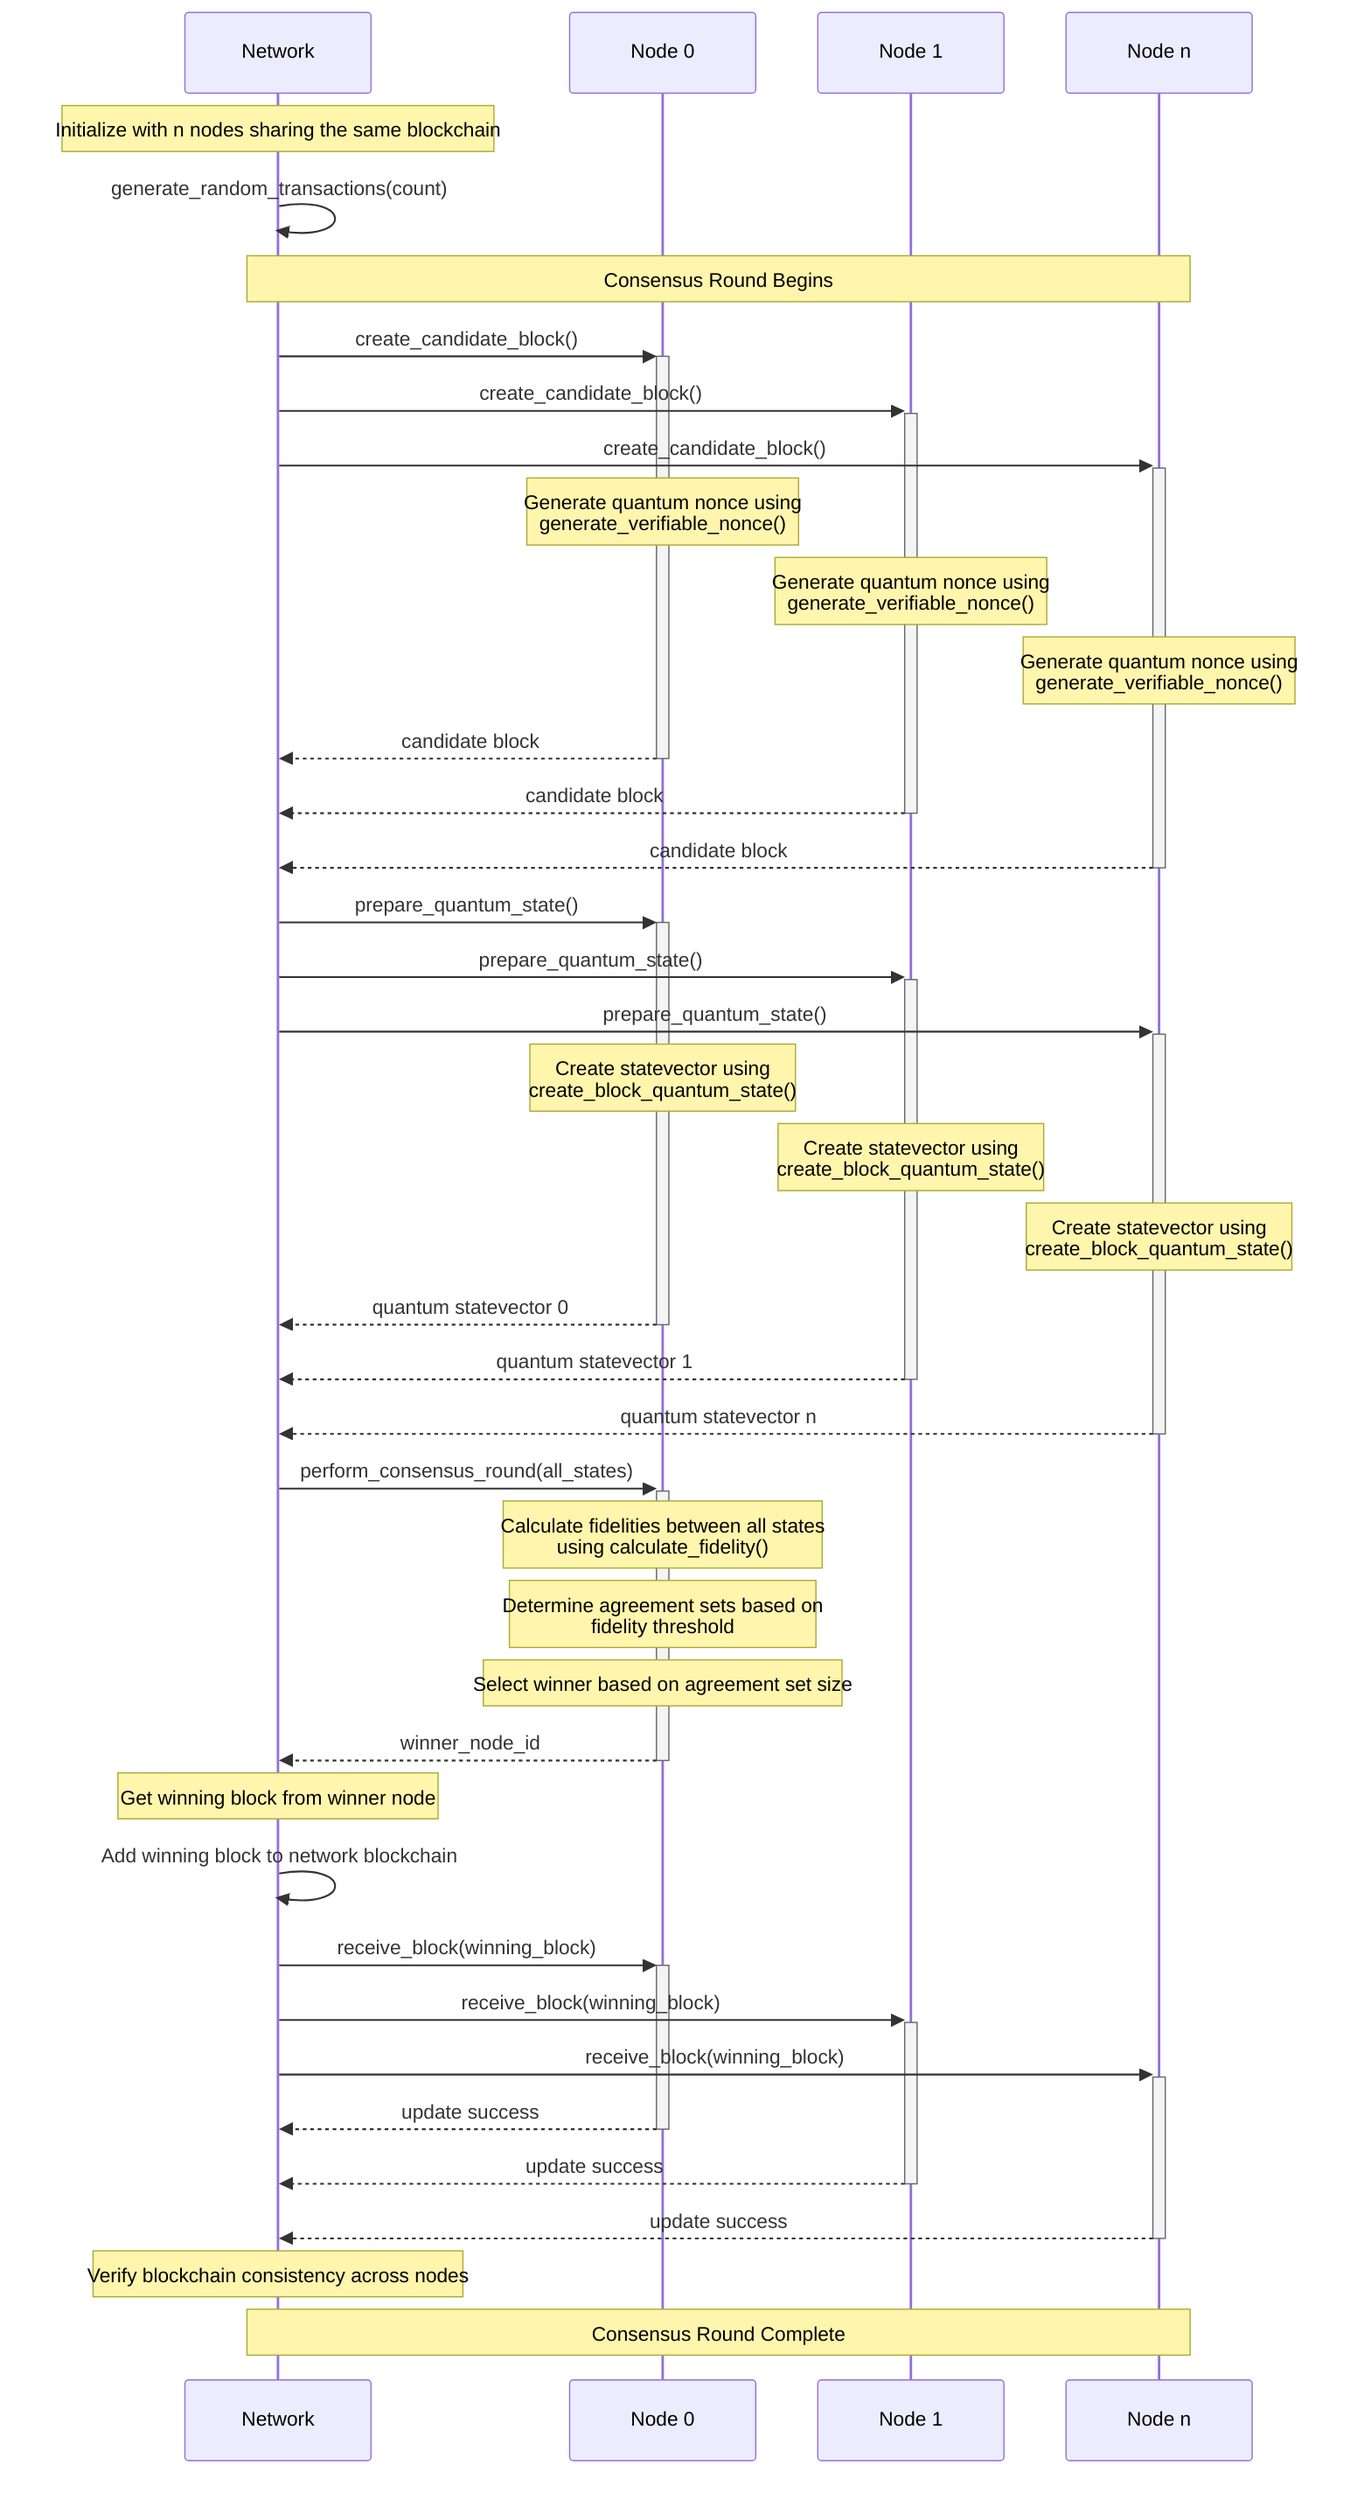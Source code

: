 sequenceDiagram
    participant Network as Network
    participant Node0 as Node 0
    participant Node1 as Node 1
    participant Noden as Node n
    
    Note over Network: Initialize with n nodes sharing the same blockchain
    
    Network->>Network: generate_random_transactions(count)
    
    Note over Network,Noden: Consensus Round Begins
    
    %% Block Creation Phase
    Network->>+Node0: create_candidate_block()
    Network->>+Node1: create_candidate_block()
    Network->>+Noden: create_candidate_block()
    
    Note over Node0: Generate quantum nonce using<br/>generate_verifiable_nonce()
    Note over Node1: Generate quantum nonce using<br/>generate_verifiable_nonce()
    Note over Noden: Generate quantum nonce using<br/>generate_verifiable_nonce()
    
    Node0-->>-Network: candidate block
    Node1-->>-Network: candidate block
    Noden-->>-Network: candidate block
    
    %% Quantum State Preparation Phase
    Network->>+Node0: prepare_quantum_state()
    Network->>+Node1: prepare_quantum_state()
    Network->>+Noden: prepare_quantum_state()
    
    Note over Node0: Create statevector using<br/>create_block_quantum_state()
    Note over Node1: Create statevector using<br/>create_block_quantum_state()
    Note over Noden: Create statevector using<br/>create_block_quantum_state()
    
    Node0-->>-Network: quantum statevector 0
    Node1-->>-Network: quantum statevector 1
    Noden-->>-Network: quantum statevector n
    
    %% Consensus Phase
    Network->>+Node0: perform_consensus_round(all_states)
    
    Note over Node0: Calculate fidelities between all states<br/>using calculate_fidelity()
    Note over Node0: Determine agreement sets based on<br/>fidelity threshold
    Note over Node0: Select winner based on agreement set size
    
    Node0-->>-Network: winner_node_id
    
    %% Block Distribution Phase
    Note over Network: Get winning block from winner node
    
    Network->>Network: Add winning block to network blockchain
    
    Network->>+Node0: receive_block(winning_block)
    Network->>+Node1: receive_block(winning_block)
    Network->>+Noden: receive_block(winning_block)
    
    Node0-->>-Network: update success
    Node1-->>-Network: update success
    Noden-->>-Network: update success
    
    Note over Network: Verify blockchain consistency across nodes
    
    Note over Network,Noden: Consensus Round Complete